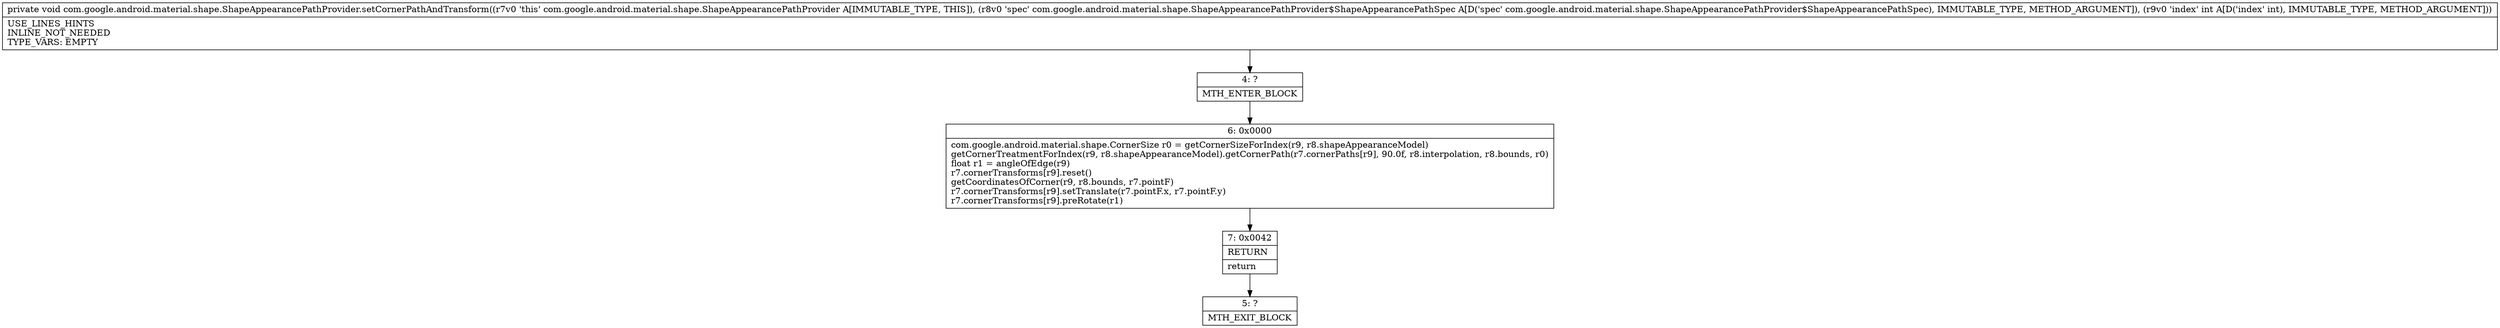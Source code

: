 digraph "CFG forcom.google.android.material.shape.ShapeAppearancePathProvider.setCornerPathAndTransform(Lcom\/google\/android\/material\/shape\/ShapeAppearancePathProvider$ShapeAppearancePathSpec;I)V" {
Node_4 [shape=record,label="{4\:\ ?|MTH_ENTER_BLOCK\l}"];
Node_6 [shape=record,label="{6\:\ 0x0000|com.google.android.material.shape.CornerSize r0 = getCornerSizeForIndex(r9, r8.shapeAppearanceModel)\lgetCornerTreatmentForIndex(r9, r8.shapeAppearanceModel).getCornerPath(r7.cornerPaths[r9], 90.0f, r8.interpolation, r8.bounds, r0)\lfloat r1 = angleOfEdge(r9)\lr7.cornerTransforms[r9].reset()\lgetCoordinatesOfCorner(r9, r8.bounds, r7.pointF)\lr7.cornerTransforms[r9].setTranslate(r7.pointF.x, r7.pointF.y)\lr7.cornerTransforms[r9].preRotate(r1)\l}"];
Node_7 [shape=record,label="{7\:\ 0x0042|RETURN\l|return\l}"];
Node_5 [shape=record,label="{5\:\ ?|MTH_EXIT_BLOCK\l}"];
MethodNode[shape=record,label="{private void com.google.android.material.shape.ShapeAppearancePathProvider.setCornerPathAndTransform((r7v0 'this' com.google.android.material.shape.ShapeAppearancePathProvider A[IMMUTABLE_TYPE, THIS]), (r8v0 'spec' com.google.android.material.shape.ShapeAppearancePathProvider$ShapeAppearancePathSpec A[D('spec' com.google.android.material.shape.ShapeAppearancePathProvider$ShapeAppearancePathSpec), IMMUTABLE_TYPE, METHOD_ARGUMENT]), (r9v0 'index' int A[D('index' int), IMMUTABLE_TYPE, METHOD_ARGUMENT]))  | USE_LINES_HINTS\lINLINE_NOT_NEEDED\lTYPE_VARS: EMPTY\l}"];
MethodNode -> Node_4;Node_4 -> Node_6;
Node_6 -> Node_7;
Node_7 -> Node_5;
}


